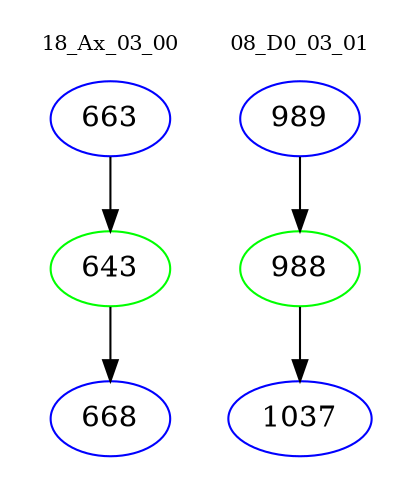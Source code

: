 digraph{
subgraph cluster_0 {
color = white
label = "18_Ax_03_00";
fontsize=10;
T0_663 [label="663", color="blue"]
T0_663 -> T0_643 [color="black"]
T0_643 [label="643", color="green"]
T0_643 -> T0_668 [color="black"]
T0_668 [label="668", color="blue"]
}
subgraph cluster_1 {
color = white
label = "08_D0_03_01";
fontsize=10;
T1_989 [label="989", color="blue"]
T1_989 -> T1_988 [color="black"]
T1_988 [label="988", color="green"]
T1_988 -> T1_1037 [color="black"]
T1_1037 [label="1037", color="blue"]
}
}
